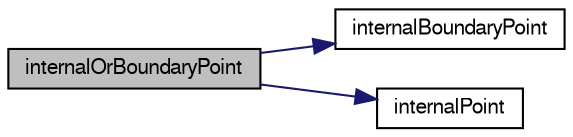 digraph "internalOrBoundaryPoint"
{
  bgcolor="transparent";
  edge [fontname="FreeSans",fontsize="10",labelfontname="FreeSans",labelfontsize="10"];
  node [fontname="FreeSans",fontsize="10",shape=record];
  rankdir="LR";
  Node123 [label="internalOrBoundaryPoint",height=0.2,width=0.4,color="black", fillcolor="grey75", style="filled", fontcolor="black"];
  Node123 -> Node124 [color="midnightblue",fontsize="10",style="solid",fontname="FreeSans"];
  Node124 [label="internalBoundaryPoint",height=0.2,width=0.4,color="black",URL="$a31474.html#ac6020804e21a6b80def65a8e4861069b"];
  Node123 -> Node125 [color="midnightblue",fontsize="10",style="solid",fontname="FreeSans"];
  Node125 [label="internalPoint",height=0.2,width=0.4,color="black",URL="$a31474.html#abaab9733e915382c34b89c9b3b764b48",tooltip="Is point internal, i.e. not on boundary. "];
}

